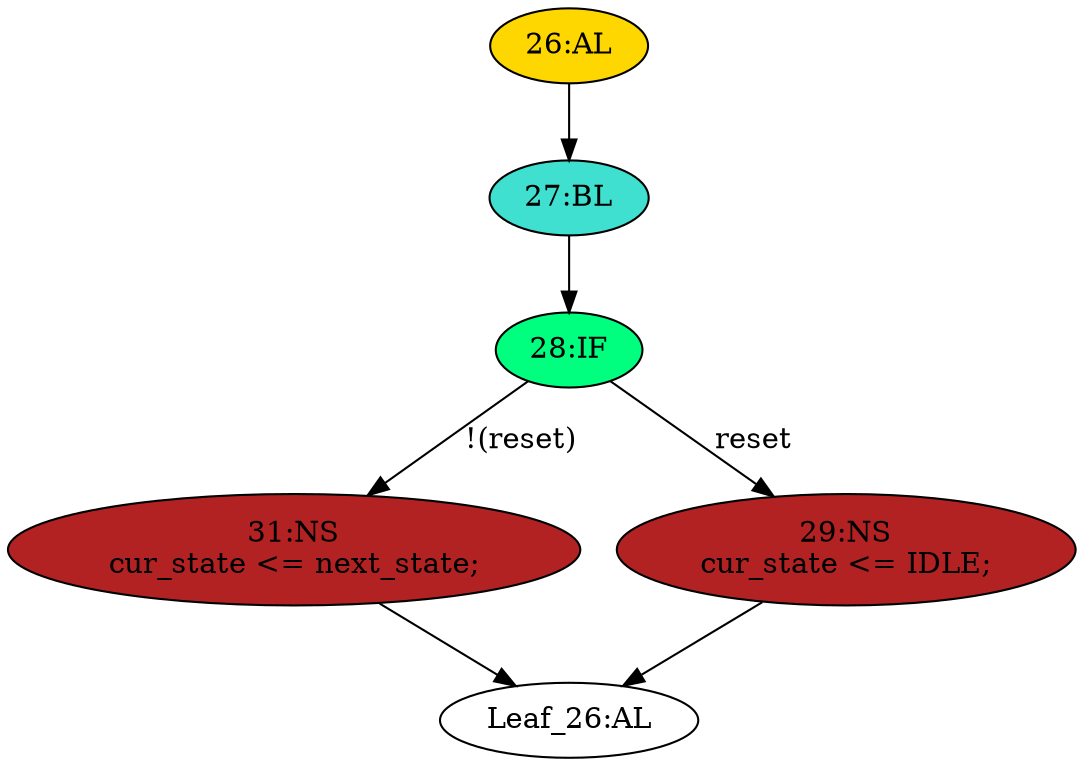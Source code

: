 strict digraph "" {
	node [label="\N"];
	"26:AL"	[ast="<pyverilog.vparser.ast.Always object at 0x7ff4369ae450>",
		clk_sens=True,
		fillcolor=gold,
		label="26:AL",
		sens="['clk', 'reset']",
		statements="[]",
		style=filled,
		typ=Always,
		use_var="['reset', 'next_state']"];
	"27:BL"	[ast="<pyverilog.vparser.ast.Block object at 0x7ff4369ae790>",
		fillcolor=turquoise,
		label="27:BL",
		statements="[]",
		style=filled,
		typ=Block];
	"26:AL" -> "27:BL"	[cond="[]",
		lineno=None];
	"Leaf_26:AL"	[def_var="['cur_state']",
		label="Leaf_26:AL"];
	"28:IF"	[ast="<pyverilog.vparser.ast.IfStatement object at 0x7ff4369ae7d0>",
		fillcolor=springgreen,
		label="28:IF",
		statements="[]",
		style=filled,
		typ=IfStatement];
	"31:NS"	[ast="<pyverilog.vparser.ast.NonblockingSubstitution object at 0x7ff4369ae850>",
		fillcolor=firebrick,
		label="31:NS
cur_state <= next_state;",
		statements="[<pyverilog.vparser.ast.NonblockingSubstitution object at 0x7ff4369ae850>]",
		style=filled,
		typ=NonblockingSubstitution];
	"28:IF" -> "31:NS"	[cond="['reset']",
		label="!(reset)",
		lineno=28];
	"29:NS"	[ast="<pyverilog.vparser.ast.NonblockingSubstitution object at 0x7ff4369aea10>",
		fillcolor=firebrick,
		label="29:NS
cur_state <= IDLE;",
		statements="[<pyverilog.vparser.ast.NonblockingSubstitution object at 0x7ff4369aea10>]",
		style=filled,
		typ=NonblockingSubstitution];
	"28:IF" -> "29:NS"	[cond="['reset']",
		label=reset,
		lineno=28];
	"31:NS" -> "Leaf_26:AL"	[cond="[]",
		lineno=None];
	"27:BL" -> "28:IF"	[cond="[]",
		lineno=None];
	"29:NS" -> "Leaf_26:AL"	[cond="[]",
		lineno=None];
}
